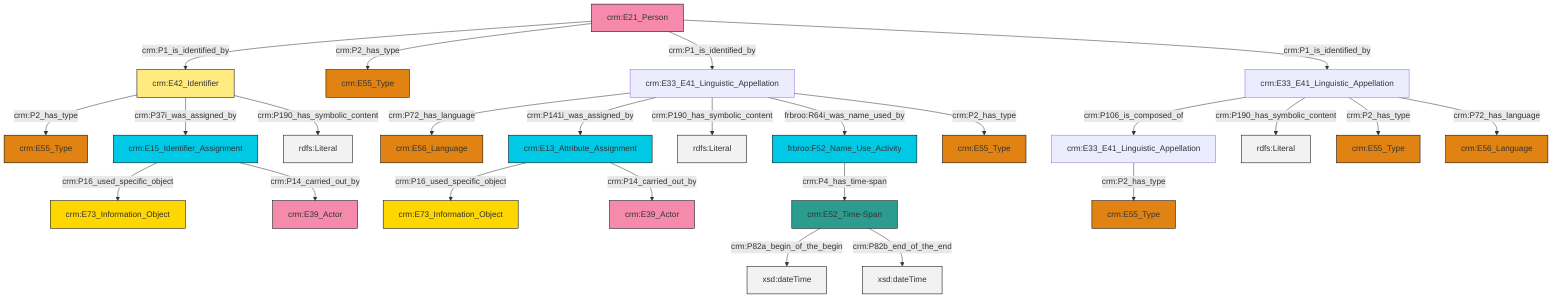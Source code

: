 graph TD
classDef Literal fill:#f2f2f2,stroke:#000000;
classDef CRM_Entity fill:#FFFFFF,stroke:#000000;
classDef Temporal_Entity fill:#00C9E6, stroke:#000000;
classDef Type fill:#E18312, stroke:#000000;
classDef Time-Span fill:#2C9C91, stroke:#000000;
classDef Appellation fill:#FFEB7F, stroke:#000000;
classDef Place fill:#008836, stroke:#000000;
classDef Persistent_Item fill:#B266B2, stroke:#000000;
classDef Conceptual_Object fill:#FFD700, stroke:#000000;
classDef Physical_Thing fill:#D2B48C, stroke:#000000;
classDef Actor fill:#f58aad, stroke:#000000;
classDef PC_Classes fill:#4ce600, stroke:#000000;
classDef Multi fill:#cccccc,stroke:#000000;

0["crm:E42_Identifier"]:::Appellation -->|crm:P2_has_type| 1["crm:E55_Type"]:::Type
2["crm:E33_E41_Linguistic_Appellation"]:::Default -->|crm:P106_is_composed_of| 3["crm:E33_E41_Linguistic_Appellation"]:::Default
4["crm:E33_E41_Linguistic_Appellation"]:::Default -->|crm:P72_has_language| 5["crm:E56_Language"]:::Type
11["crm:E15_Identifier_Assignment"]:::Temporal_Entity -->|crm:P16_used_specific_object| 12["crm:E73_Information_Object"]:::Conceptual_Object
13["crm:E21_Person"]:::Actor -->|crm:P1_is_identified_by| 0["crm:E42_Identifier"]:::Appellation
4["crm:E33_E41_Linguistic_Appellation"]:::Default -->|crm:P141i_was_assigned_by| 18["crm:E13_Attribute_Assignment"]:::Temporal_Entity
13["crm:E21_Person"]:::Actor -->|crm:P2_has_type| 8["crm:E55_Type"]:::Type
11["crm:E15_Identifier_Assignment"]:::Temporal_Entity -->|crm:P14_carried_out_by| 21["crm:E39_Actor"]:::Actor
4["crm:E33_E41_Linguistic_Appellation"]:::Default -->|crm:P190_has_symbolic_content| 25[rdfs:Literal]:::Literal
3["crm:E33_E41_Linguistic_Appellation"]:::Default -->|crm:P2_has_type| 16["crm:E55_Type"]:::Type
2["crm:E33_E41_Linguistic_Appellation"]:::Default -->|crm:P190_has_symbolic_content| 27[rdfs:Literal]:::Literal
4["crm:E33_E41_Linguistic_Appellation"]:::Default -->|frbroo:R64i_was_name_used_by| 6["frbroo:F52_Name_Use_Activity"]:::Temporal_Entity
6["frbroo:F52_Name_Use_Activity"]:::Temporal_Entity -->|crm:P4_has_time-span| 28["crm:E52_Time-Span"]:::Time-Span
0["crm:E42_Identifier"]:::Appellation -->|crm:P37i_was_assigned_by| 11["crm:E15_Identifier_Assignment"]:::Temporal_Entity
0["crm:E42_Identifier"]:::Appellation -->|crm:P190_has_symbolic_content| 29[rdfs:Literal]:::Literal
13["crm:E21_Person"]:::Actor -->|crm:P1_is_identified_by| 4["crm:E33_E41_Linguistic_Appellation"]:::Default
2["crm:E33_E41_Linguistic_Appellation"]:::Default -->|crm:P2_has_type| 14["crm:E55_Type"]:::Type
2["crm:E33_E41_Linguistic_Appellation"]:::Default -->|crm:P72_has_language| 34["crm:E56_Language"]:::Type
4["crm:E33_E41_Linguistic_Appellation"]:::Default -->|crm:P2_has_type| 31["crm:E55_Type"]:::Type
13["crm:E21_Person"]:::Actor -->|crm:P1_is_identified_by| 2["crm:E33_E41_Linguistic_Appellation"]:::Default
28["crm:E52_Time-Span"]:::Time-Span -->|crm:P82a_begin_of_the_begin| 37[xsd:dateTime]:::Literal
18["crm:E13_Attribute_Assignment"]:::Temporal_Entity -->|crm:P16_used_specific_object| 22["crm:E73_Information_Object"]:::Conceptual_Object
18["crm:E13_Attribute_Assignment"]:::Temporal_Entity -->|crm:P14_carried_out_by| 43["crm:E39_Actor"]:::Actor
28["crm:E52_Time-Span"]:::Time-Span -->|crm:P82b_end_of_the_end| 45[xsd:dateTime]:::Literal